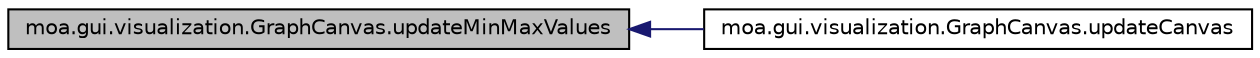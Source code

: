 digraph G
{
  edge [fontname="Helvetica",fontsize="10",labelfontname="Helvetica",labelfontsize="10"];
  node [fontname="Helvetica",fontsize="10",shape=record];
  rankdir=LR;
  Node1 [label="moa.gui.visualization.GraphCanvas.updateMinMaxValues",height=0.2,width=0.4,color="black", fillcolor="grey75", style="filled" fontcolor="black"];
  Node1 -> Node2 [dir=back,color="midnightblue",fontsize="10",style="solid",fontname="Helvetica"];
  Node2 [label="moa.gui.visualization.GraphCanvas.updateCanvas",height=0.2,width=0.4,color="black", fillcolor="white", style="filled",URL="$classmoa_1_1gui_1_1visualization_1_1GraphCanvas.html#ad0e5155bddd2d0b8ffb71ab4d1e2072c"];
}
